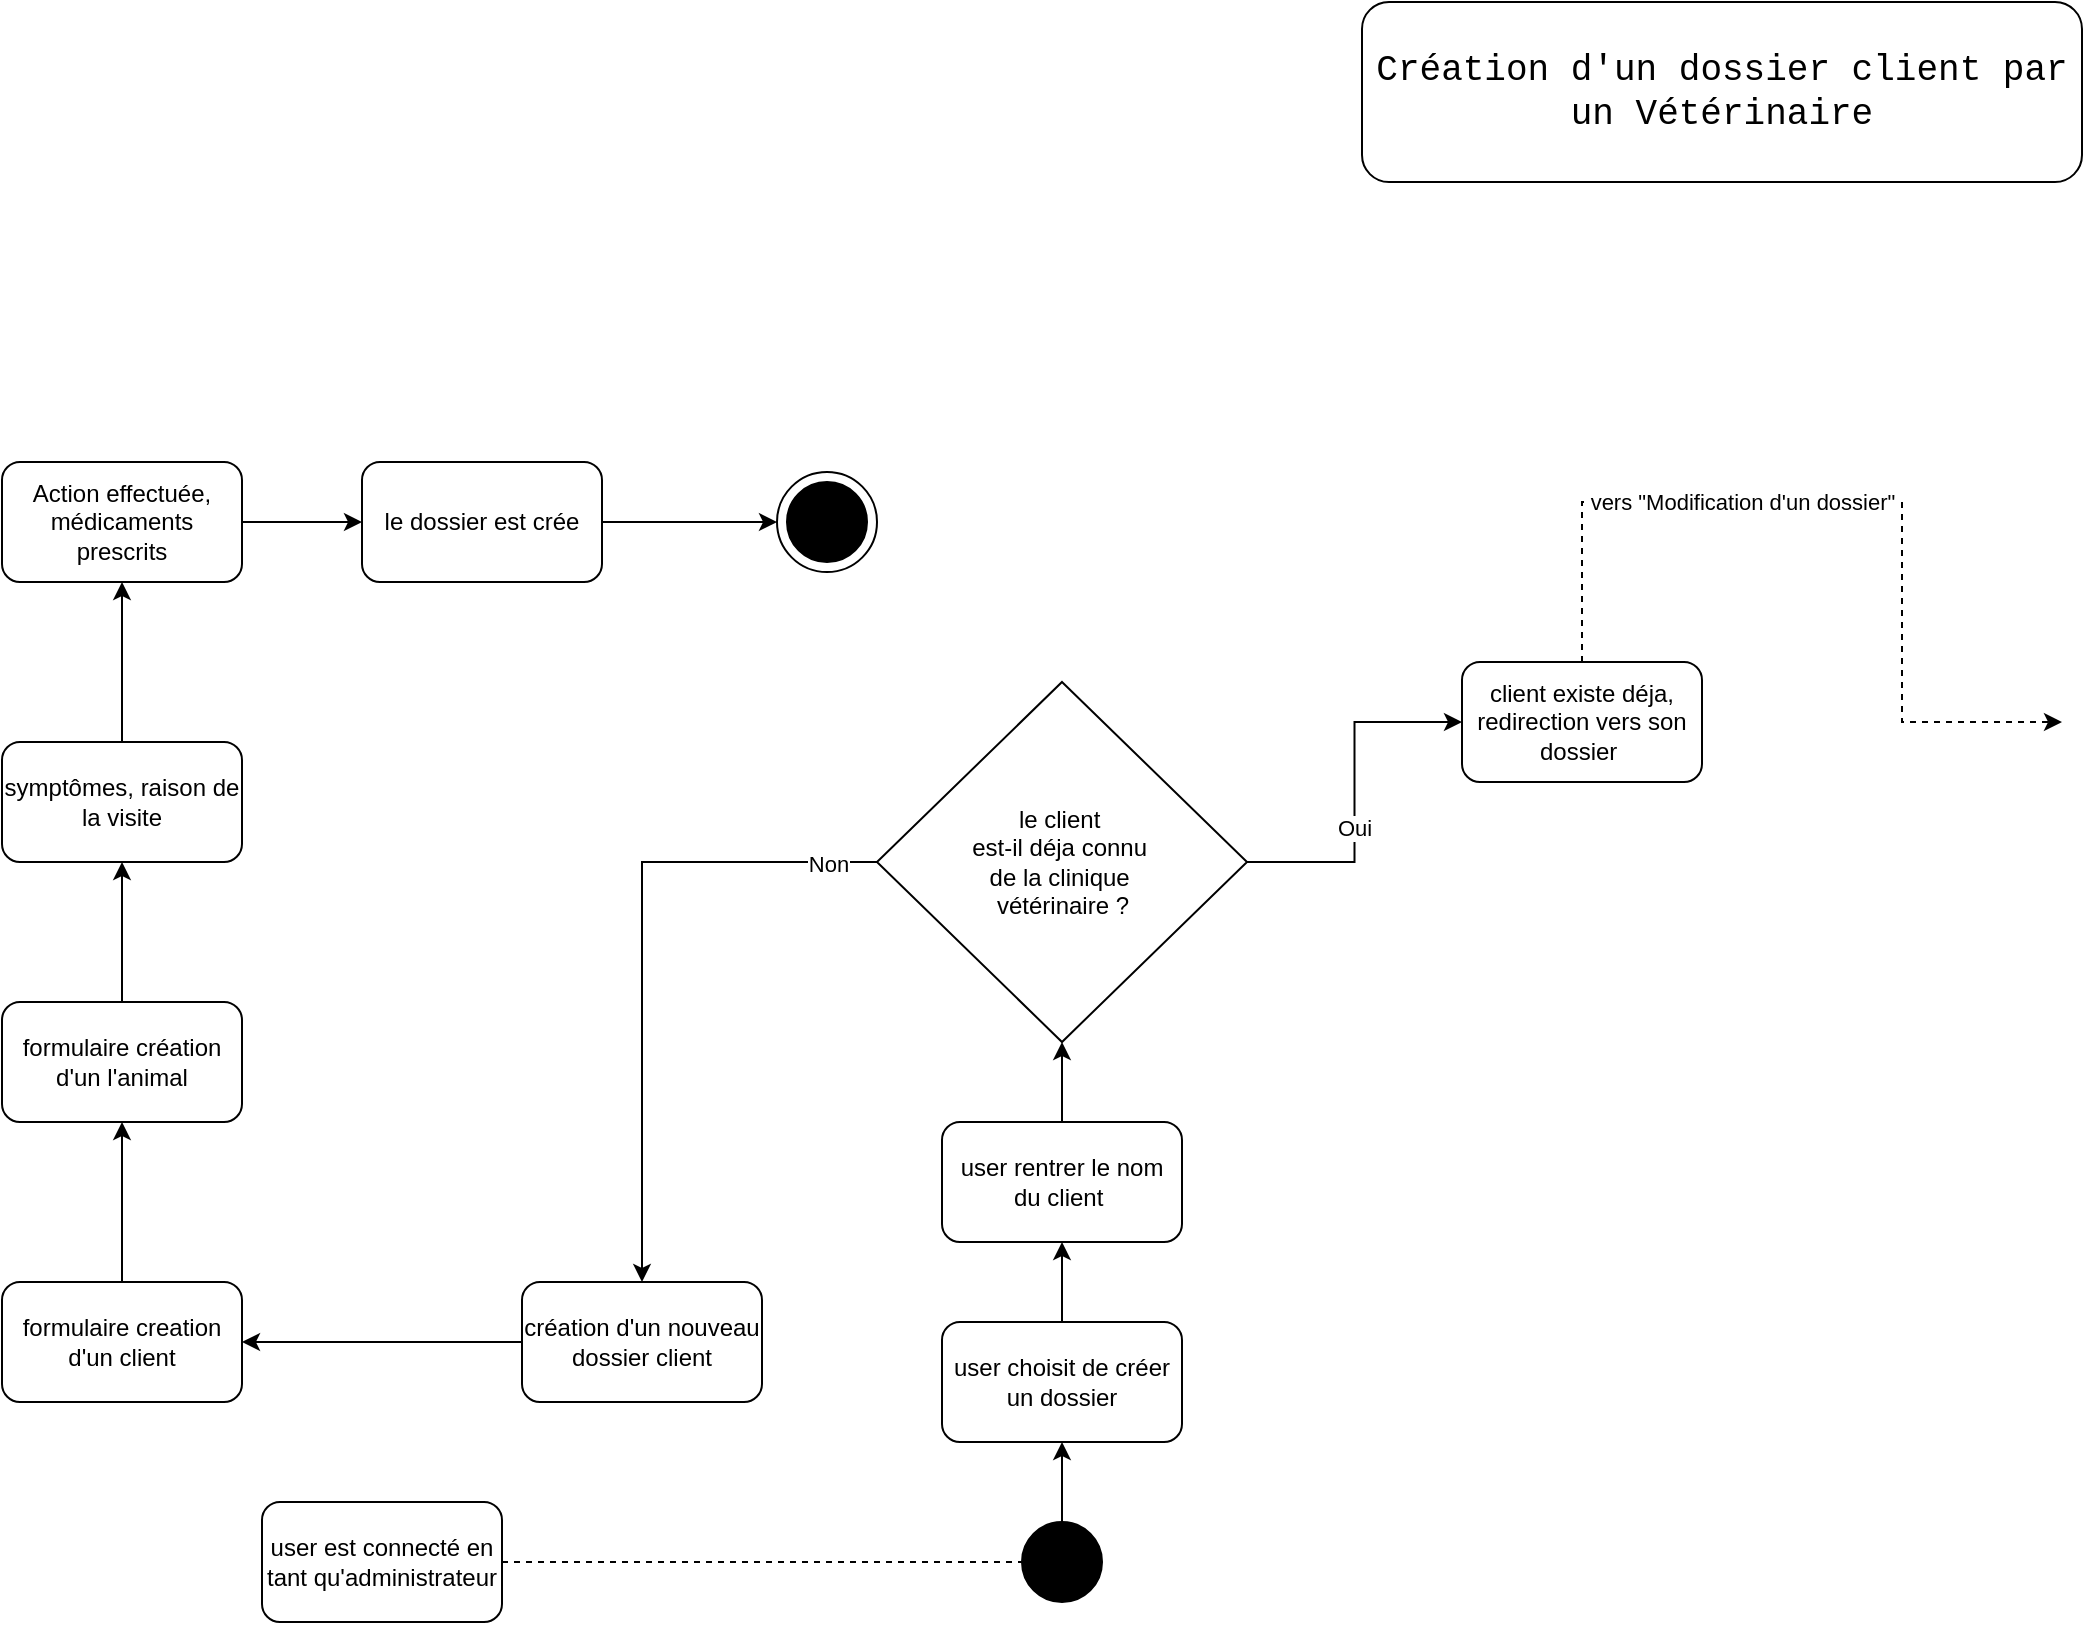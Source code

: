 <mxfile version="14.6.13" type="device"><diagram id="SQkLEqy6ZezhwgE49Pl3" name="Page-1"><mxGraphModel dx="2854" dy="1667" grid="1" gridSize="10" guides="1" tooltips="1" connect="1" arrows="1" fold="1" page="1" pageScale="1" pageWidth="1169" pageHeight="827" math="0" shadow="0"><root><mxCell id="0"/><mxCell id="1" parent="0"/><mxCell id="aifabgSU_5HUb1gSCaJB-2" style="edgeStyle=orthogonalEdgeStyle;rounded=0;orthogonalLoop=1;jettySize=auto;html=1;dashed=1;endArrow=none;endFill=0;" parent="1" source="aifabgSU_5HUb1gSCaJB-1" edge="1"><mxGeometry relative="1" as="geometry"><mxPoint x="-530" y="780" as="targetPoint"/></mxGeometry></mxCell><mxCell id="aifabgSU_5HUb1gSCaJB-1" value="user est connecté en tant qu'administrateur" style="rounded=1;whiteSpace=wrap;html=1;" parent="1" vertex="1"><mxGeometry x="-910" y="750" width="120" height="60" as="geometry"/></mxCell><mxCell id="aifabgSU_5HUb1gSCaJB-5" style="edgeStyle=orthogonalEdgeStyle;rounded=0;orthogonalLoop=1;jettySize=auto;html=1;endArrow=classic;endFill=1;" parent="1" source="aifabgSU_5HUb1gSCaJB-3" target="aifabgSU_5HUb1gSCaJB-6" edge="1"><mxGeometry relative="1" as="geometry"><mxPoint x="-510" y="630" as="targetPoint"/></mxGeometry></mxCell><mxCell id="aifabgSU_5HUb1gSCaJB-3" value="" style="ellipse;html=1;verticalLabelPosition=bottom;labelBackgroundColor=#ffffff;verticalAlign=top;fillColor=#000000" parent="1" vertex="1"><mxGeometry x="-530" y="760" width="40" height="40" as="geometry"/></mxCell><mxCell id="aifabgSU_5HUb1gSCaJB-8" style="edgeStyle=orthogonalEdgeStyle;rounded=0;orthogonalLoop=1;jettySize=auto;html=1;endArrow=classic;endFill=1;entryX=0.5;entryY=1;entryDx=0;entryDy=0;" parent="1" source="aifabgSU_5HUb1gSCaJB-6" target="aifabgSU_5HUb1gSCaJB-9" edge="1"><mxGeometry relative="1" as="geometry"><mxPoint x="-510" y="550" as="targetPoint"/></mxGeometry></mxCell><mxCell id="aifabgSU_5HUb1gSCaJB-6" value="user choisit de créer un dossier" style="rounded=1;whiteSpace=wrap;html=1;" parent="1" vertex="1"><mxGeometry x="-570" y="660" width="120" height="60" as="geometry"/></mxCell><mxCell id="aifabgSU_5HUb1gSCaJB-10" style="edgeStyle=orthogonalEdgeStyle;rounded=0;orthogonalLoop=1;jettySize=auto;html=1;endArrow=classic;endFill=1;" parent="1" source="aifabgSU_5HUb1gSCaJB-9" target="aifabgSU_5HUb1gSCaJB-13" edge="1"><mxGeometry relative="1" as="geometry"><mxPoint x="-481" y="460" as="targetPoint"/></mxGeometry></mxCell><mxCell id="aifabgSU_5HUb1gSCaJB-9" value="user rentrer le nom du client&amp;nbsp;" style="rounded=1;whiteSpace=wrap;html=1;" parent="1" vertex="1"><mxGeometry x="-570" y="560" width="120" height="60" as="geometry"/></mxCell><mxCell id="aifabgSU_5HUb1gSCaJB-15" style="edgeStyle=orthogonalEdgeStyle;rounded=0;orthogonalLoop=1;jettySize=auto;html=1;endArrow=classic;endFill=1;" parent="1" source="aifabgSU_5HUb1gSCaJB-13" target="aifabgSU_5HUb1gSCaJB-22" edge="1"><mxGeometry relative="1" as="geometry"><mxPoint x="-260" y="430" as="targetPoint"/></mxGeometry></mxCell><mxCell id="aifabgSU_5HUb1gSCaJB-20" value="Oui" style="edgeLabel;html=1;align=center;verticalAlign=middle;resizable=0;points=[];" parent="aifabgSU_5HUb1gSCaJB-15" vertex="1" connectable="0"><mxGeometry x="-0.193" y="1" relative="1" as="geometry"><mxPoint as="offset"/></mxGeometry></mxCell><mxCell id="aifabgSU_5HUb1gSCaJB-16" style="edgeStyle=orthogonalEdgeStyle;rounded=0;orthogonalLoop=1;jettySize=auto;html=1;endArrow=classic;endFill=1;" parent="1" source="aifabgSU_5HUb1gSCaJB-13" target="aifabgSU_5HUb1gSCaJB-23" edge="1"><mxGeometry relative="1" as="geometry"><mxPoint x="-750" y="430" as="targetPoint"/></mxGeometry></mxCell><mxCell id="aifabgSU_5HUb1gSCaJB-21" value="Non" style="edgeLabel;html=1;align=center;verticalAlign=middle;resizable=0;points=[];" parent="aifabgSU_5HUb1gSCaJB-16" vertex="1" connectable="0"><mxGeometry x="-0.275" y="-1" relative="1" as="geometry"><mxPoint x="94" as="offset"/></mxGeometry></mxCell><mxCell id="aifabgSU_5HUb1gSCaJB-13" value="le client&amp;nbsp;&lt;br&gt;est-il déja connu&amp;nbsp;&lt;br&gt;de la clinique&amp;nbsp;&lt;br&gt;vétérinaire ?" style="rhombus;whiteSpace=wrap;html=1;" parent="1" vertex="1"><mxGeometry x="-602.5" y="340" width="185" height="180" as="geometry"/></mxCell><mxCell id="aifabgSU_5HUb1gSCaJB-25" style="edgeStyle=orthogonalEdgeStyle;rounded=0;orthogonalLoop=1;jettySize=auto;html=1;endArrow=classic;endFill=1;dashed=1;" parent="1" source="aifabgSU_5HUb1gSCaJB-22" edge="1"><mxGeometry relative="1" as="geometry"><mxPoint x="-10" y="360" as="targetPoint"/><Array as="points"><mxPoint x="-100" y="250"/><mxPoint x="-90" y="250"/><mxPoint x="-90" y="200"/></Array></mxGeometry></mxCell><mxCell id="aifabgSU_5HUb1gSCaJB-26" value="vers &quot;Modification d'un dossier&quot;" style="edgeLabel;html=1;align=center;verticalAlign=middle;resizable=0;points=[];" parent="aifabgSU_5HUb1gSCaJB-25" vertex="1" connectable="0"><mxGeometry x="0.162" relative="1" as="geometry"><mxPoint x="-80" y="-10" as="offset"/></mxGeometry></mxCell><mxCell id="aifabgSU_5HUb1gSCaJB-22" value="client existe déja, redirection vers son dossier&amp;nbsp;" style="rounded=1;whiteSpace=wrap;html=1;" parent="1" vertex="1"><mxGeometry x="-310" y="330" width="120" height="60" as="geometry"/></mxCell><mxCell id="rOtfJQV6VPbhTqGkdQYn-3" style="edgeStyle=orthogonalEdgeStyle;rounded=0;orthogonalLoop=1;jettySize=auto;html=1;entryX=1;entryY=0.5;entryDx=0;entryDy=0;startArrow=none;startFill=0;endArrow=classic;endFill=1;" edge="1" parent="1" source="aifabgSU_5HUb1gSCaJB-23" target="aifabgSU_5HUb1gSCaJB-29"><mxGeometry relative="1" as="geometry"/></mxCell><mxCell id="aifabgSU_5HUb1gSCaJB-23" value="création d'un nouveau dossier client" style="rounded=1;whiteSpace=wrap;html=1;" parent="1" vertex="1"><mxGeometry x="-780" y="640" width="120" height="60" as="geometry"/></mxCell><mxCell id="aifabgSU_5HUb1gSCaJB-30" style="edgeStyle=orthogonalEdgeStyle;rounded=0;orthogonalLoop=1;jettySize=auto;html=1;endArrow=classic;endFill=1;" parent="1" source="aifabgSU_5HUb1gSCaJB-29" target="aifabgSU_5HUb1gSCaJB-31" edge="1"><mxGeometry relative="1" as="geometry"><mxPoint x="-700" y="280" as="targetPoint"/></mxGeometry></mxCell><mxCell id="aifabgSU_5HUb1gSCaJB-29" value="formulaire creation d'un client" style="rounded=1;whiteSpace=wrap;html=1;" parent="1" vertex="1"><mxGeometry x="-1040" y="640" width="120" height="60" as="geometry"/></mxCell><mxCell id="aifabgSU_5HUb1gSCaJB-32" style="edgeStyle=orthogonalEdgeStyle;rounded=0;orthogonalLoop=1;jettySize=auto;html=1;endArrow=classic;endFill=1;" parent="1" source="aifabgSU_5HUb1gSCaJB-31" target="aifabgSU_5HUb1gSCaJB-33" edge="1"><mxGeometry relative="1" as="geometry"><mxPoint x="-970" y="200" as="targetPoint"/></mxGeometry></mxCell><mxCell id="aifabgSU_5HUb1gSCaJB-31" value="formulaire création d'un l'animal" style="rounded=1;whiteSpace=wrap;html=1;" parent="1" vertex="1"><mxGeometry x="-1040" y="500" width="120" height="60" as="geometry"/></mxCell><mxCell id="aifabgSU_5HUb1gSCaJB-34" style="edgeStyle=orthogonalEdgeStyle;rounded=0;orthogonalLoop=1;jettySize=auto;html=1;endArrow=classic;endFill=1;entryX=0.5;entryY=1;entryDx=0;entryDy=0;" parent="1" source="aifabgSU_5HUb1gSCaJB-33" target="aifabgSU_5HUb1gSCaJB-35" edge="1"><mxGeometry relative="1" as="geometry"><mxPoint x="-970" y="100" as="targetPoint"/></mxGeometry></mxCell><mxCell id="aifabgSU_5HUb1gSCaJB-33" value="symptômes, raison de la visite" style="rounded=1;whiteSpace=wrap;html=1;" parent="1" vertex="1"><mxGeometry x="-1040" y="370" width="120" height="60" as="geometry"/></mxCell><mxCell id="aifabgSU_5HUb1gSCaJB-36" style="edgeStyle=orthogonalEdgeStyle;rounded=0;orthogonalLoop=1;jettySize=auto;html=1;endArrow=classic;endFill=1;entryX=0;entryY=0.5;entryDx=0;entryDy=0;" parent="1" source="aifabgSU_5HUb1gSCaJB-35" edge="1" target="aifabgSU_5HUb1gSCaJB-39"><mxGeometry relative="1" as="geometry"><mxPoint x="-1045.83" y="170" as="targetPoint"/></mxGeometry></mxCell><mxCell id="aifabgSU_5HUb1gSCaJB-35" value="Action effectuée, médicaments prescrits" style="rounded=1;whiteSpace=wrap;html=1;" parent="1" vertex="1"><mxGeometry x="-1040" y="230" width="120" height="60" as="geometry"/></mxCell><mxCell id="aifabgSU_5HUb1gSCaJB-38" style="edgeStyle=orthogonalEdgeStyle;rounded=0;orthogonalLoop=1;jettySize=auto;html=1;endArrow=none;endFill=0;startArrow=classic;startFill=1;" parent="1" source="aifabgSU_5HUb1gSCaJB-37" target="aifabgSU_5HUb1gSCaJB-39" edge="1"><mxGeometry relative="1" as="geometry"><mxPoint x="-410" y="200" as="targetPoint"/></mxGeometry></mxCell><mxCell id="aifabgSU_5HUb1gSCaJB-37" value="" style="shape=mxgraph.sysml.actFinal;html=1;verticalLabelPosition=bottom;labelBackgroundColor=#ffffff;verticalAlign=top;" parent="1" vertex="1"><mxGeometry x="-652.5" y="235" width="50" height="50" as="geometry"/></mxCell><mxCell id="aifabgSU_5HUb1gSCaJB-39" value="le dossier est crée" style="rounded=1;whiteSpace=wrap;html=1;" parent="1" vertex="1"><mxGeometry x="-860" y="230" width="120" height="60" as="geometry"/></mxCell><mxCell id="rOtfJQV6VPbhTqGkdQYn-1" value="&lt;span style=&quot;font-family: &amp;#34;courier new&amp;#34; ; font-size: 18px&quot;&gt;Création d'un dossier client par un Vétérinaire&lt;/span&gt;" style="rounded=1;whiteSpace=wrap;html=1;" vertex="1" parent="1"><mxGeometry x="-360" width="360" height="90" as="geometry"/></mxCell></root></mxGraphModel></diagram></mxfile>